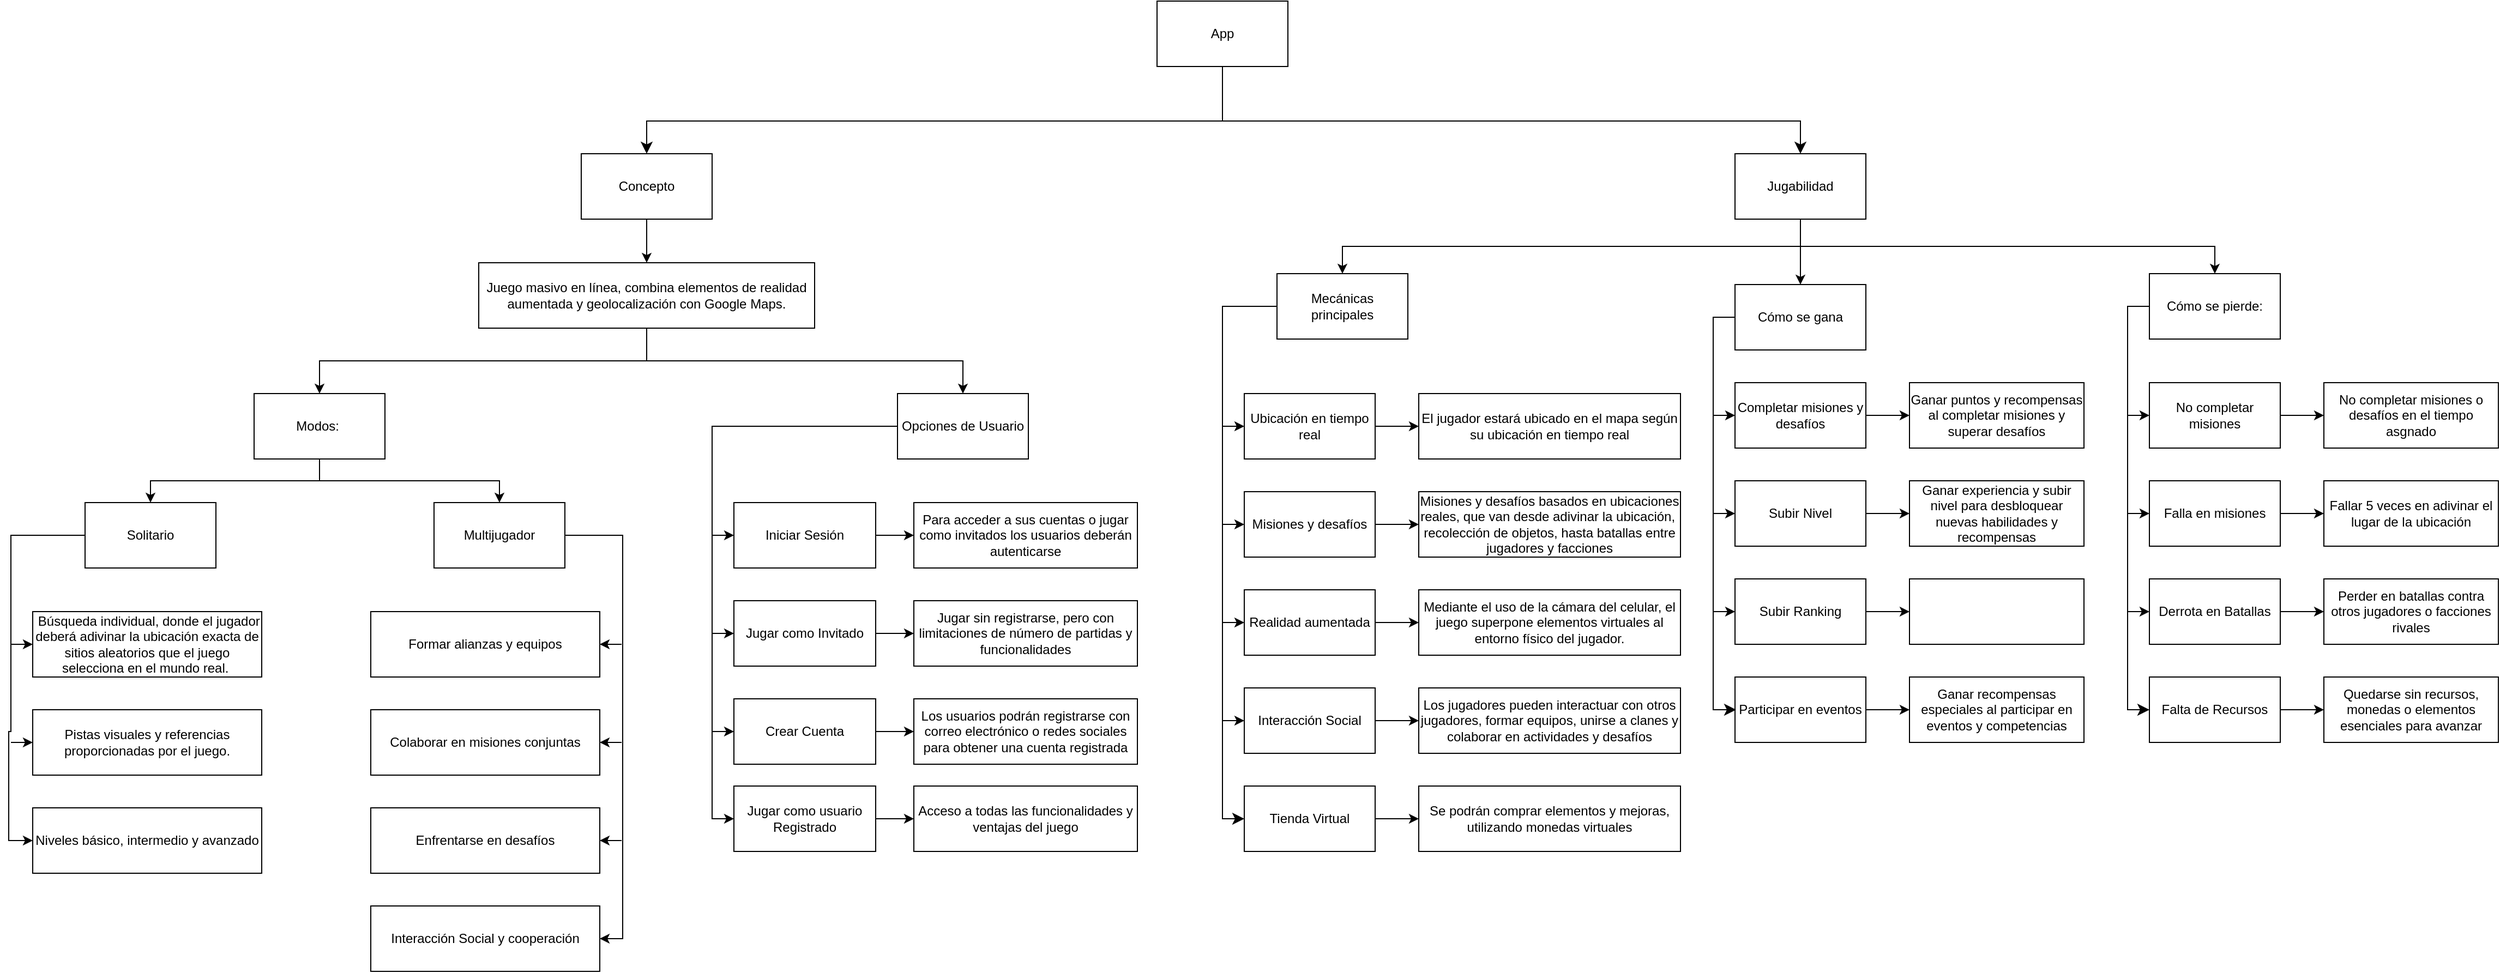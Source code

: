<mxfile version="21.6.5" type="github" pages="2">
  <diagram name="Concepto-mecanicas" id="iYAflEgv08FrfW6t4ESF">
    <mxGraphModel dx="3738" dy="2268" grid="1" gridSize="10" guides="1" tooltips="1" connect="1" arrows="1" fold="1" page="1" pageScale="1" pageWidth="827" pageHeight="1169" math="0" shadow="0">
      <root>
        <mxCell id="0" />
        <mxCell id="1" parent="0" />
        <mxCell id="pYhkyGmHYKQcwfFadzX3-3" value="" style="edgeStyle=orthogonalEdgeStyle;rounded=0;orthogonalLoop=1;jettySize=auto;html=1;" parent="1" source="pYhkyGmHYKQcwfFadzX3-1" target="pYhkyGmHYKQcwfFadzX3-2" edge="1">
          <mxGeometry relative="1" as="geometry" />
        </mxCell>
        <mxCell id="pYhkyGmHYKQcwfFadzX3-1" value="Concepto" style="rounded=0;whiteSpace=wrap;html=1;" parent="1" vertex="1">
          <mxGeometry x="-828" y="200" width="120" height="60" as="geometry" />
        </mxCell>
        <mxCell id="pYhkyGmHYKQcwfFadzX3-5" value="" style="edgeStyle=orthogonalEdgeStyle;rounded=0;orthogonalLoop=1;jettySize=auto;html=1;exitX=0.5;exitY=1;exitDx=0;exitDy=0;" parent="1" source="pYhkyGmHYKQcwfFadzX3-2" target="pYhkyGmHYKQcwfFadzX3-4" edge="1">
          <mxGeometry relative="1" as="geometry" />
        </mxCell>
        <mxCell id="pYhkyGmHYKQcwfFadzX3-60" value="" style="edgeStyle=orthogonalEdgeStyle;rounded=0;orthogonalLoop=1;jettySize=auto;html=1;exitX=0.5;exitY=1;exitDx=0;exitDy=0;" parent="1" source="pYhkyGmHYKQcwfFadzX3-2" target="pYhkyGmHYKQcwfFadzX3-59" edge="1">
          <mxGeometry relative="1" as="geometry" />
        </mxCell>
        <mxCell id="pYhkyGmHYKQcwfFadzX3-2" value="Juego masivo en línea, combina elementos de realidad aumentada y geolocalización con Google Maps." style="rounded=0;whiteSpace=wrap;html=1;" parent="1" vertex="1">
          <mxGeometry x="-922" y="300" width="308" height="60" as="geometry" />
        </mxCell>
        <mxCell id="pYhkyGmHYKQcwfFadzX3-7" value="" style="edgeStyle=orthogonalEdgeStyle;rounded=0;orthogonalLoop=1;jettySize=auto;html=1;exitX=0.5;exitY=1;exitDx=0;exitDy=0;" parent="1" source="pYhkyGmHYKQcwfFadzX3-4" target="pYhkyGmHYKQcwfFadzX3-6" edge="1">
          <mxGeometry relative="1" as="geometry" />
        </mxCell>
        <mxCell id="pYhkyGmHYKQcwfFadzX3-9" value="" style="edgeStyle=orthogonalEdgeStyle;rounded=0;orthogonalLoop=1;jettySize=auto;html=1;exitX=0.5;exitY=1;exitDx=0;exitDy=0;" parent="1" source="pYhkyGmHYKQcwfFadzX3-4" target="pYhkyGmHYKQcwfFadzX3-8" edge="1">
          <mxGeometry relative="1" as="geometry" />
        </mxCell>
        <mxCell id="pYhkyGmHYKQcwfFadzX3-4" value="Modos:&amp;nbsp;" style="whiteSpace=wrap;html=1;rounded=0;" parent="1" vertex="1">
          <mxGeometry x="-1128" y="420" width="120" height="60" as="geometry" />
        </mxCell>
        <mxCell id="pYhkyGmHYKQcwfFadzX3-11" value="" style="edgeStyle=orthogonalEdgeStyle;rounded=0;orthogonalLoop=1;jettySize=auto;html=1;entryX=0;entryY=0.5;entryDx=0;entryDy=0;exitX=0;exitY=0.5;exitDx=0;exitDy=0;" parent="1" source="pYhkyGmHYKQcwfFadzX3-6" target="pYhkyGmHYKQcwfFadzX3-47" edge="1">
          <mxGeometry relative="1" as="geometry">
            <mxPoint x="-1381" y="790" as="targetPoint" />
            <Array as="points">
              <mxPoint x="-1351" y="550" />
              <mxPoint x="-1351" y="730" />
              <mxPoint x="-1353" y="730" />
              <mxPoint x="-1353" y="830" />
            </Array>
          </mxGeometry>
        </mxCell>
        <mxCell id="pYhkyGmHYKQcwfFadzX3-6" value="Solitario" style="whiteSpace=wrap;html=1;rounded=0;" parent="1" vertex="1">
          <mxGeometry x="-1283" y="520" width="120" height="60" as="geometry" />
        </mxCell>
        <mxCell id="pYhkyGmHYKQcwfFadzX3-13" value="" style="edgeStyle=orthogonalEdgeStyle;rounded=0;orthogonalLoop=1;jettySize=auto;html=1;entryX=1;entryY=0.5;entryDx=0;entryDy=0;exitX=1;exitY=0.5;exitDx=0;exitDy=0;" parent="1" source="pYhkyGmHYKQcwfFadzX3-8" target="pYhkyGmHYKQcwfFadzX3-57" edge="1">
          <mxGeometry relative="1" as="geometry">
            <Array as="points">
              <mxPoint x="-790" y="550" />
              <mxPoint x="-790" y="920" />
            </Array>
          </mxGeometry>
        </mxCell>
        <mxCell id="pYhkyGmHYKQcwfFadzX3-8" value="Multijugador" style="whiteSpace=wrap;html=1;rounded=0;" parent="1" vertex="1">
          <mxGeometry x="-963" y="520" width="120" height="60" as="geometry" />
        </mxCell>
        <mxCell id="pYhkyGmHYKQcwfFadzX3-14" value="App" style="rounded=0;whiteSpace=wrap;html=1;" parent="1" vertex="1">
          <mxGeometry x="-300" y="60" width="120" height="60" as="geometry" />
        </mxCell>
        <mxCell id="pYhkyGmHYKQcwfFadzX3-17" value="" style="edgeStyle=segmentEdgeStyle;endArrow=classic;html=1;curved=0;rounded=0;endSize=8;startSize=8;entryX=0.5;entryY=0;entryDx=0;entryDy=0;exitX=0.5;exitY=1;exitDx=0;exitDy=0;" parent="1" source="pYhkyGmHYKQcwfFadzX3-14" target="pYhkyGmHYKQcwfFadzX3-1" edge="1">
          <mxGeometry width="50" height="50" relative="1" as="geometry">
            <mxPoint x="-450" y="440" as="sourcePoint" />
            <mxPoint x="-400" y="390" as="targetPoint" />
            <Array as="points">
              <mxPoint x="-240" y="170" />
              <mxPoint x="-768" y="170" />
            </Array>
          </mxGeometry>
        </mxCell>
        <mxCell id="pYhkyGmHYKQcwfFadzX3-93" value="" style="edgeStyle=orthogonalEdgeStyle;rounded=0;orthogonalLoop=1;jettySize=auto;html=1;exitX=0.5;exitY=1;exitDx=0;exitDy=0;" parent="1" source="pYhkyGmHYKQcwfFadzX3-18" target="pYhkyGmHYKQcwfFadzX3-92" edge="1">
          <mxGeometry relative="1" as="geometry" />
        </mxCell>
        <mxCell id="pYhkyGmHYKQcwfFadzX3-95" value="" style="edgeStyle=orthogonalEdgeStyle;rounded=0;orthogonalLoop=1;jettySize=auto;html=1;exitX=0.5;exitY=1;exitDx=0;exitDy=0;" parent="1" source="pYhkyGmHYKQcwfFadzX3-18" target="pYhkyGmHYKQcwfFadzX3-94" edge="1">
          <mxGeometry relative="1" as="geometry" />
        </mxCell>
        <mxCell id="pYhkyGmHYKQcwfFadzX3-97" value="" style="edgeStyle=orthogonalEdgeStyle;rounded=0;orthogonalLoop=1;jettySize=auto;html=1;" parent="1" source="pYhkyGmHYKQcwfFadzX3-18" target="pYhkyGmHYKQcwfFadzX3-96" edge="1">
          <mxGeometry relative="1" as="geometry" />
        </mxCell>
        <mxCell id="pYhkyGmHYKQcwfFadzX3-18" value="Jugabilidad" style="rounded=0;whiteSpace=wrap;html=1;" parent="1" vertex="1">
          <mxGeometry x="230" y="200" width="120" height="60" as="geometry" />
        </mxCell>
        <mxCell id="pYhkyGmHYKQcwfFadzX3-19" value="" style="edgeStyle=segmentEdgeStyle;endArrow=classic;html=1;curved=0;rounded=0;endSize=8;startSize=8;exitX=0.5;exitY=1;exitDx=0;exitDy=0;entryX=0.5;entryY=0;entryDx=0;entryDy=0;" parent="1" source="pYhkyGmHYKQcwfFadzX3-14" target="pYhkyGmHYKQcwfFadzX3-18" edge="1">
          <mxGeometry width="50" height="50" relative="1" as="geometry">
            <mxPoint x="-190" y="390" as="sourcePoint" />
            <mxPoint x="-140" y="340" as="targetPoint" />
            <Array as="points">
              <mxPoint x="-240" y="170" />
              <mxPoint x="290" y="170" />
            </Array>
          </mxGeometry>
        </mxCell>
        <mxCell id="pYhkyGmHYKQcwfFadzX3-23" value="" style="edgeStyle=orthogonalEdgeStyle;rounded=0;orthogonalLoop=1;jettySize=auto;html=1;" parent="1" source="pYhkyGmHYKQcwfFadzX3-20" target="pYhkyGmHYKQcwfFadzX3-22" edge="1">
          <mxGeometry relative="1" as="geometry" />
        </mxCell>
        <mxCell id="pYhkyGmHYKQcwfFadzX3-20" value="Ubicación en tiempo real" style="whiteSpace=wrap;html=1;rounded=0;" parent="1" vertex="1">
          <mxGeometry x="-220" y="420" width="120" height="60" as="geometry" />
        </mxCell>
        <mxCell id="pYhkyGmHYKQcwfFadzX3-22" value="El jugador estará ubicado en el mapa según su ubicación en tiempo real" style="whiteSpace=wrap;html=1;rounded=0;" parent="1" vertex="1">
          <mxGeometry x="-60" y="420" width="240" height="60" as="geometry" />
        </mxCell>
        <mxCell id="pYhkyGmHYKQcwfFadzX3-32" value="" style="edgeStyle=orthogonalEdgeStyle;rounded=0;orthogonalLoop=1;jettySize=auto;html=1;" parent="1" source="pYhkyGmHYKQcwfFadzX3-26" target="pYhkyGmHYKQcwfFadzX3-31" edge="1">
          <mxGeometry relative="1" as="geometry" />
        </mxCell>
        <mxCell id="pYhkyGmHYKQcwfFadzX3-26" value="Misiones y desafíos" style="whiteSpace=wrap;html=1;rounded=0;" parent="1" vertex="1">
          <mxGeometry x="-220" y="510" width="120" height="60" as="geometry" />
        </mxCell>
        <mxCell id="pYhkyGmHYKQcwfFadzX3-34" value="" style="edgeStyle=orthogonalEdgeStyle;rounded=0;orthogonalLoop=1;jettySize=auto;html=1;" parent="1" source="pYhkyGmHYKQcwfFadzX3-27" target="pYhkyGmHYKQcwfFadzX3-33" edge="1">
          <mxGeometry relative="1" as="geometry" />
        </mxCell>
        <mxCell id="pYhkyGmHYKQcwfFadzX3-27" value="Realidad aumentada" style="whiteSpace=wrap;html=1;rounded=0;" parent="1" vertex="1">
          <mxGeometry x="-220" y="600" width="120" height="60" as="geometry" />
        </mxCell>
        <mxCell id="pYhkyGmHYKQcwfFadzX3-36" value="" style="edgeStyle=orthogonalEdgeStyle;rounded=0;orthogonalLoop=1;jettySize=auto;html=1;" parent="1" source="pYhkyGmHYKQcwfFadzX3-28" target="pYhkyGmHYKQcwfFadzX3-35" edge="1">
          <mxGeometry relative="1" as="geometry" />
        </mxCell>
        <mxCell id="pYhkyGmHYKQcwfFadzX3-28" value="Interacción Social" style="whiteSpace=wrap;html=1;rounded=0;" parent="1" vertex="1">
          <mxGeometry x="-220" y="690" width="120" height="60" as="geometry" />
        </mxCell>
        <mxCell id="pYhkyGmHYKQcwfFadzX3-38" value="" style="edgeStyle=orthogonalEdgeStyle;rounded=0;orthogonalLoop=1;jettySize=auto;html=1;" parent="1" source="pYhkyGmHYKQcwfFadzX3-29" target="pYhkyGmHYKQcwfFadzX3-37" edge="1">
          <mxGeometry relative="1" as="geometry" />
        </mxCell>
        <mxCell id="pYhkyGmHYKQcwfFadzX3-29" value="Tienda Virtual" style="whiteSpace=wrap;html=1;rounded=0;" parent="1" vertex="1">
          <mxGeometry x="-220" y="780" width="120" height="60" as="geometry" />
        </mxCell>
        <mxCell id="pYhkyGmHYKQcwfFadzX3-31" value="Misiones y desafíos basados en ubicaciones reales, que van desde adivinar la ubicación,&amp;nbsp; recolección de objetos, hasta batallas entre jugadores y facciones" style="whiteSpace=wrap;html=1;rounded=0;" parent="1" vertex="1">
          <mxGeometry x="-60" y="510" width="240" height="60" as="geometry" />
        </mxCell>
        <mxCell id="pYhkyGmHYKQcwfFadzX3-33" value="Mediante el uso de la cámara del celular, el juego superpone elementos virtuales al entorno físico del jugador." style="whiteSpace=wrap;html=1;rounded=0;" parent="1" vertex="1">
          <mxGeometry x="-60" y="600" width="240" height="60" as="geometry" />
        </mxCell>
        <mxCell id="pYhkyGmHYKQcwfFadzX3-35" value="Los jugadores pueden interactuar con otros jugadores, formar equipos, unirse a clanes y colaborar en actividades y desafíos" style="whiteSpace=wrap;html=1;rounded=0;" parent="1" vertex="1">
          <mxGeometry x="-60" y="690" width="240" height="60" as="geometry" />
        </mxCell>
        <mxCell id="pYhkyGmHYKQcwfFadzX3-37" value="Se podrán comprar elementos y mejoras, utilizando monedas virtuales" style="whiteSpace=wrap;html=1;rounded=0;" parent="1" vertex="1">
          <mxGeometry x="-60" y="780" width="240" height="60" as="geometry" />
        </mxCell>
        <mxCell id="pYhkyGmHYKQcwfFadzX3-39" value="" style="endArrow=classic;html=1;rounded=0;entryX=0;entryY=0.5;entryDx=0;entryDy=0;" parent="1" target="pYhkyGmHYKQcwfFadzX3-20" edge="1">
          <mxGeometry width="50" height="50" relative="1" as="geometry">
            <mxPoint x="-240" y="450" as="sourcePoint" />
            <mxPoint x="300" y="520" as="targetPoint" />
          </mxGeometry>
        </mxCell>
        <mxCell id="pYhkyGmHYKQcwfFadzX3-40" value="" style="endArrow=classic;html=1;rounded=0;entryX=0;entryY=0.5;entryDx=0;entryDy=0;" parent="1" target="pYhkyGmHYKQcwfFadzX3-26" edge="1">
          <mxGeometry width="50" height="50" relative="1" as="geometry">
            <mxPoint x="-240" y="540" as="sourcePoint" />
            <mxPoint x="-40" y="580" as="targetPoint" />
          </mxGeometry>
        </mxCell>
        <mxCell id="pYhkyGmHYKQcwfFadzX3-41" value="" style="endArrow=classic;html=1;rounded=0;entryX=0;entryY=0.5;entryDx=0;entryDy=0;" parent="1" target="pYhkyGmHYKQcwfFadzX3-27" edge="1">
          <mxGeometry width="50" height="50" relative="1" as="geometry">
            <mxPoint x="-240" y="630" as="sourcePoint" />
            <mxPoint x="-40" y="580" as="targetPoint" />
          </mxGeometry>
        </mxCell>
        <mxCell id="pYhkyGmHYKQcwfFadzX3-42" value="" style="endArrow=classic;html=1;rounded=0;entryX=0;entryY=0.5;entryDx=0;entryDy=0;" parent="1" target="pYhkyGmHYKQcwfFadzX3-28" edge="1">
          <mxGeometry width="50" height="50" relative="1" as="geometry">
            <mxPoint x="-240" y="720" as="sourcePoint" />
            <mxPoint x="-40" y="710" as="targetPoint" />
          </mxGeometry>
        </mxCell>
        <mxCell id="pYhkyGmHYKQcwfFadzX3-43" value="&amp;nbsp;Búsqueda individual, donde el jugador deberá adivinar la ubicación exacta de sitios aleatorios que el juego selecciona en el mundo real.&amp;nbsp;" style="whiteSpace=wrap;html=1;rounded=0;" parent="1" vertex="1">
          <mxGeometry x="-1331" y="620" width="210" height="60" as="geometry" />
        </mxCell>
        <mxCell id="pYhkyGmHYKQcwfFadzX3-44" value="Pistas visuales y referencias proporcionadas por el juego." style="whiteSpace=wrap;html=1;rounded=0;" parent="1" vertex="1">
          <mxGeometry x="-1331" y="710" width="210" height="60" as="geometry" />
        </mxCell>
        <mxCell id="pYhkyGmHYKQcwfFadzX3-47" value="Niveles básico, intermedio y avanzado" style="whiteSpace=wrap;html=1;rounded=0;" parent="1" vertex="1">
          <mxGeometry x="-1331" y="800" width="210" height="60" as="geometry" />
        </mxCell>
        <mxCell id="pYhkyGmHYKQcwfFadzX3-48" value="" style="endArrow=classic;html=1;rounded=0;entryX=0;entryY=0.5;entryDx=0;entryDy=0;" parent="1" target="pYhkyGmHYKQcwfFadzX3-43" edge="1">
          <mxGeometry width="50" height="50" relative="1" as="geometry">
            <mxPoint x="-1351" y="650" as="sourcePoint" />
            <mxPoint x="-811" y="720" as="targetPoint" />
          </mxGeometry>
        </mxCell>
        <mxCell id="pYhkyGmHYKQcwfFadzX3-49" value="" style="endArrow=classic;html=1;rounded=0;entryX=0;entryY=0.5;entryDx=0;entryDy=0;" parent="1" target="pYhkyGmHYKQcwfFadzX3-44" edge="1">
          <mxGeometry width="50" height="50" relative="1" as="geometry">
            <mxPoint x="-1351" y="740" as="sourcePoint" />
            <mxPoint x="-1151" y="780" as="targetPoint" />
          </mxGeometry>
        </mxCell>
        <mxCell id="pYhkyGmHYKQcwfFadzX3-52" value="Formar alianzas y equipos" style="whiteSpace=wrap;html=1;rounded=0;" parent="1" vertex="1">
          <mxGeometry x="-1021" y="620" width="210" height="60" as="geometry" />
        </mxCell>
        <mxCell id="pYhkyGmHYKQcwfFadzX3-53" value="Colaborar en misiones conjuntas" style="whiteSpace=wrap;html=1;rounded=0;" parent="1" vertex="1">
          <mxGeometry x="-1021" y="710" width="210" height="60" as="geometry" />
        </mxCell>
        <mxCell id="pYhkyGmHYKQcwfFadzX3-54" value="Enfrentarse en desafíos" style="whiteSpace=wrap;html=1;rounded=0;" parent="1" vertex="1">
          <mxGeometry x="-1021" y="800" width="210" height="60" as="geometry" />
        </mxCell>
        <mxCell id="pYhkyGmHYKQcwfFadzX3-55" value="" style="endArrow=classic;html=1;rounded=0;entryX=1;entryY=0.5;entryDx=0;entryDy=0;" parent="1" target="pYhkyGmHYKQcwfFadzX3-52" edge="1">
          <mxGeometry width="50" height="50" relative="1" as="geometry">
            <mxPoint x="-791" y="650" as="sourcePoint" />
            <mxPoint x="-501" y="720" as="targetPoint" />
          </mxGeometry>
        </mxCell>
        <mxCell id="pYhkyGmHYKQcwfFadzX3-56" value="" style="endArrow=classic;html=1;rounded=0;entryX=1;entryY=0.5;entryDx=0;entryDy=0;" parent="1" target="pYhkyGmHYKQcwfFadzX3-53" edge="1">
          <mxGeometry width="50" height="50" relative="1" as="geometry">
            <mxPoint x="-791" y="740" as="sourcePoint" />
            <mxPoint x="-841" y="780" as="targetPoint" />
          </mxGeometry>
        </mxCell>
        <mxCell id="pYhkyGmHYKQcwfFadzX3-57" value="Interacción Social y cooperación" style="whiteSpace=wrap;html=1;rounded=0;" parent="1" vertex="1">
          <mxGeometry x="-1021" y="890" width="210" height="60" as="geometry" />
        </mxCell>
        <mxCell id="pYhkyGmHYKQcwfFadzX3-58" value="" style="endArrow=classic;html=1;rounded=0;entryX=1;entryY=0.5;entryDx=0;entryDy=0;" parent="1" target="pYhkyGmHYKQcwfFadzX3-54" edge="1">
          <mxGeometry width="50" height="50" relative="1" as="geometry">
            <mxPoint x="-791" y="830" as="sourcePoint" />
            <mxPoint x="-801" y="750" as="targetPoint" />
          </mxGeometry>
        </mxCell>
        <mxCell id="pYhkyGmHYKQcwfFadzX3-73" value="" style="edgeStyle=orthogonalEdgeStyle;rounded=0;orthogonalLoop=1;jettySize=auto;html=1;entryX=0;entryY=0.5;entryDx=0;entryDy=0;exitX=0;exitY=0.5;exitDx=0;exitDy=0;" parent="1" source="pYhkyGmHYKQcwfFadzX3-59" target="pYhkyGmHYKQcwfFadzX3-72" edge="1">
          <mxGeometry relative="1" as="geometry" />
        </mxCell>
        <mxCell id="pYhkyGmHYKQcwfFadzX3-59" value="Opciones de Usuario" style="whiteSpace=wrap;html=1;rounded=0;" parent="1" vertex="1">
          <mxGeometry x="-538" y="420" width="120" height="60" as="geometry" />
        </mxCell>
        <mxCell id="pYhkyGmHYKQcwfFadzX3-91" value="" style="edgeStyle=orthogonalEdgeStyle;rounded=0;orthogonalLoop=1;jettySize=auto;html=1;" parent="1" source="pYhkyGmHYKQcwfFadzX3-72" target="pYhkyGmHYKQcwfFadzX3-90" edge="1">
          <mxGeometry relative="1" as="geometry" />
        </mxCell>
        <mxCell id="pYhkyGmHYKQcwfFadzX3-72" value="Jugar como usuario Registrado" style="whiteSpace=wrap;html=1;rounded=0;" parent="1" vertex="1">
          <mxGeometry x="-688" y="780" width="130" height="60" as="geometry" />
        </mxCell>
        <mxCell id="pYhkyGmHYKQcwfFadzX3-85" value="" style="edgeStyle=orthogonalEdgeStyle;rounded=0;orthogonalLoop=1;jettySize=auto;html=1;" parent="1" source="pYhkyGmHYKQcwfFadzX3-78" target="pYhkyGmHYKQcwfFadzX3-84" edge="1">
          <mxGeometry relative="1" as="geometry" />
        </mxCell>
        <mxCell id="pYhkyGmHYKQcwfFadzX3-78" value="Iniciar Sesión" style="whiteSpace=wrap;html=1;rounded=0;" parent="1" vertex="1">
          <mxGeometry x="-688" y="520" width="130" height="60" as="geometry" />
        </mxCell>
        <mxCell id="pYhkyGmHYKQcwfFadzX3-87" value="" style="edgeStyle=orthogonalEdgeStyle;rounded=0;orthogonalLoop=1;jettySize=auto;html=1;" parent="1" source="pYhkyGmHYKQcwfFadzX3-79" target="pYhkyGmHYKQcwfFadzX3-86" edge="1">
          <mxGeometry relative="1" as="geometry" />
        </mxCell>
        <mxCell id="pYhkyGmHYKQcwfFadzX3-79" value="Jugar como Invitado" style="whiteSpace=wrap;html=1;rounded=0;" parent="1" vertex="1">
          <mxGeometry x="-688" y="610" width="130" height="60" as="geometry" />
        </mxCell>
        <mxCell id="pYhkyGmHYKQcwfFadzX3-89" value="" style="edgeStyle=orthogonalEdgeStyle;rounded=0;orthogonalLoop=1;jettySize=auto;html=1;" parent="1" source="pYhkyGmHYKQcwfFadzX3-80" target="pYhkyGmHYKQcwfFadzX3-88" edge="1">
          <mxGeometry relative="1" as="geometry" />
        </mxCell>
        <mxCell id="pYhkyGmHYKQcwfFadzX3-80" value="Crear Cuenta" style="whiteSpace=wrap;html=1;rounded=0;" parent="1" vertex="1">
          <mxGeometry x="-688" y="700" width="130" height="60" as="geometry" />
        </mxCell>
        <mxCell id="pYhkyGmHYKQcwfFadzX3-81" value="" style="endArrow=classic;html=1;rounded=0;entryX=0;entryY=0.5;entryDx=0;entryDy=0;" parent="1" target="pYhkyGmHYKQcwfFadzX3-78" edge="1">
          <mxGeometry width="50" height="50" relative="1" as="geometry">
            <mxPoint x="-708" y="550" as="sourcePoint" />
            <mxPoint x="-168" y="620" as="targetPoint" />
          </mxGeometry>
        </mxCell>
        <mxCell id="pYhkyGmHYKQcwfFadzX3-82" value="" style="endArrow=classic;html=1;rounded=0;entryX=0;entryY=0.5;entryDx=0;entryDy=0;" parent="1" target="pYhkyGmHYKQcwfFadzX3-79" edge="1">
          <mxGeometry width="50" height="50" relative="1" as="geometry">
            <mxPoint x="-708" y="640" as="sourcePoint" />
            <mxPoint x="-508" y="680" as="targetPoint" />
          </mxGeometry>
        </mxCell>
        <mxCell id="pYhkyGmHYKQcwfFadzX3-83" value="" style="endArrow=classic;html=1;rounded=0;entryX=0;entryY=0.5;entryDx=0;entryDy=0;" parent="1" target="pYhkyGmHYKQcwfFadzX3-80" edge="1">
          <mxGeometry width="50" height="50" relative="1" as="geometry">
            <mxPoint x="-708" y="730" as="sourcePoint" />
            <mxPoint x="-678" y="560" as="targetPoint" />
          </mxGeometry>
        </mxCell>
        <mxCell id="pYhkyGmHYKQcwfFadzX3-84" value="Para acceder a sus cuentas o jugar como invitados los usuarios deberán autenticarse" style="whiteSpace=wrap;html=1;rounded=0;" parent="1" vertex="1">
          <mxGeometry x="-523" y="520" width="205" height="60" as="geometry" />
        </mxCell>
        <mxCell id="pYhkyGmHYKQcwfFadzX3-86" value="Jugar sin registrarse, pero con limitaciones de número de partidas y funcionalidades" style="whiteSpace=wrap;html=1;rounded=0;" parent="1" vertex="1">
          <mxGeometry x="-523" y="610" width="205" height="60" as="geometry" />
        </mxCell>
        <mxCell id="pYhkyGmHYKQcwfFadzX3-88" value="Los usuarios podrán registrarse con correo electrónico o redes sociales para obtener una cuenta registrada" style="whiteSpace=wrap;html=1;rounded=0;" parent="1" vertex="1">
          <mxGeometry x="-523" y="700" width="205" height="60" as="geometry" />
        </mxCell>
        <mxCell id="pYhkyGmHYKQcwfFadzX3-90" value="Acceso a todas las funcionalidades y ventajas del juego" style="whiteSpace=wrap;html=1;rounded=0;" parent="1" vertex="1">
          <mxGeometry x="-523" y="780" width="205" height="60" as="geometry" />
        </mxCell>
        <mxCell id="pYhkyGmHYKQcwfFadzX3-92" value="Mecánicas principales" style="whiteSpace=wrap;html=1;rounded=0;" parent="1" vertex="1">
          <mxGeometry x="-190" y="310" width="120" height="60" as="geometry" />
        </mxCell>
        <mxCell id="pYhkyGmHYKQcwfFadzX3-94" value="Cómo se pierde:" style="whiteSpace=wrap;html=1;rounded=0;" parent="1" vertex="1">
          <mxGeometry x="610" y="310" width="120" height="60" as="geometry" />
        </mxCell>
        <mxCell id="pYhkyGmHYKQcwfFadzX3-96" value="Cómo se gana" style="whiteSpace=wrap;html=1;rounded=0;" parent="1" vertex="1">
          <mxGeometry x="230" y="320" width="120" height="60" as="geometry" />
        </mxCell>
        <mxCell id="pYhkyGmHYKQcwfFadzX3-98" value="" style="edgeStyle=segmentEdgeStyle;endArrow=classic;html=1;curved=0;rounded=0;endSize=8;startSize=8;entryX=0;entryY=0.5;entryDx=0;entryDy=0;exitX=0;exitY=0.5;exitDx=0;exitDy=0;" parent="1" source="pYhkyGmHYKQcwfFadzX3-92" target="pYhkyGmHYKQcwfFadzX3-29" edge="1">
          <mxGeometry width="50" height="50" relative="1" as="geometry">
            <mxPoint x="-60" y="530" as="sourcePoint" />
            <mxPoint x="-10" y="480" as="targetPoint" />
            <Array as="points">
              <mxPoint x="-240" y="340" />
              <mxPoint x="-240" y="810" />
            </Array>
          </mxGeometry>
        </mxCell>
        <mxCell id="pYhkyGmHYKQcwfFadzX3-110" value="" style="edgeStyle=orthogonalEdgeStyle;rounded=0;orthogonalLoop=1;jettySize=auto;html=1;" parent="1" source="pYhkyGmHYKQcwfFadzX3-99" target="pYhkyGmHYKQcwfFadzX3-109" edge="1">
          <mxGeometry relative="1" as="geometry" />
        </mxCell>
        <mxCell id="pYhkyGmHYKQcwfFadzX3-99" value="Completar misiones y desafíos" style="whiteSpace=wrap;html=1;rounded=0;" parent="1" vertex="1">
          <mxGeometry x="230" y="410" width="120" height="60" as="geometry" />
        </mxCell>
        <mxCell id="pYhkyGmHYKQcwfFadzX3-112" value="" style="edgeStyle=orthogonalEdgeStyle;rounded=0;orthogonalLoop=1;jettySize=auto;html=1;" parent="1" source="pYhkyGmHYKQcwfFadzX3-100" target="pYhkyGmHYKQcwfFadzX3-111" edge="1">
          <mxGeometry relative="1" as="geometry" />
        </mxCell>
        <mxCell id="pYhkyGmHYKQcwfFadzX3-100" value="Subir Nivel" style="whiteSpace=wrap;html=1;rounded=0;" parent="1" vertex="1">
          <mxGeometry x="230" y="500" width="120" height="60" as="geometry" />
        </mxCell>
        <mxCell id="pYhkyGmHYKQcwfFadzX3-114" value="" style="edgeStyle=orthogonalEdgeStyle;rounded=0;orthogonalLoop=1;jettySize=auto;html=1;" parent="1" source="pYhkyGmHYKQcwfFadzX3-101" target="pYhkyGmHYKQcwfFadzX3-113" edge="1">
          <mxGeometry relative="1" as="geometry" />
        </mxCell>
        <mxCell id="pYhkyGmHYKQcwfFadzX3-101" value="Subir Ranking" style="whiteSpace=wrap;html=1;rounded=0;" parent="1" vertex="1">
          <mxGeometry x="230" y="590" width="120" height="60" as="geometry" />
        </mxCell>
        <mxCell id="pYhkyGmHYKQcwfFadzX3-117" value="" style="edgeStyle=orthogonalEdgeStyle;rounded=0;orthogonalLoop=1;jettySize=auto;html=1;" parent="1" source="pYhkyGmHYKQcwfFadzX3-103" target="pYhkyGmHYKQcwfFadzX3-116" edge="1">
          <mxGeometry relative="1" as="geometry" />
        </mxCell>
        <mxCell id="pYhkyGmHYKQcwfFadzX3-103" value="Participar en eventos" style="whiteSpace=wrap;html=1;rounded=0;" parent="1" vertex="1">
          <mxGeometry x="230" y="680" width="120" height="60" as="geometry" />
        </mxCell>
        <mxCell id="pYhkyGmHYKQcwfFadzX3-104" value="" style="endArrow=classic;html=1;rounded=0;entryX=0;entryY=0.5;entryDx=0;entryDy=0;" parent="1" target="pYhkyGmHYKQcwfFadzX3-99" edge="1">
          <mxGeometry width="50" height="50" relative="1" as="geometry">
            <mxPoint x="210" y="440" as="sourcePoint" />
            <mxPoint x="750" y="510" as="targetPoint" />
          </mxGeometry>
        </mxCell>
        <mxCell id="pYhkyGmHYKQcwfFadzX3-105" value="" style="endArrow=classic;html=1;rounded=0;entryX=0;entryY=0.5;entryDx=0;entryDy=0;" parent="1" target="pYhkyGmHYKQcwfFadzX3-100" edge="1">
          <mxGeometry width="50" height="50" relative="1" as="geometry">
            <mxPoint x="210" y="530" as="sourcePoint" />
            <mxPoint x="410" y="570" as="targetPoint" />
          </mxGeometry>
        </mxCell>
        <mxCell id="pYhkyGmHYKQcwfFadzX3-106" value="" style="endArrow=classic;html=1;rounded=0;entryX=0;entryY=0.5;entryDx=0;entryDy=0;" parent="1" target="pYhkyGmHYKQcwfFadzX3-101" edge="1">
          <mxGeometry width="50" height="50" relative="1" as="geometry">
            <mxPoint x="210" y="620" as="sourcePoint" />
            <mxPoint x="410" y="570" as="targetPoint" />
          </mxGeometry>
        </mxCell>
        <mxCell id="pYhkyGmHYKQcwfFadzX3-108" value="" style="edgeStyle=segmentEdgeStyle;endArrow=classic;html=1;curved=0;rounded=0;endSize=8;startSize=8;exitX=0;exitY=0.5;exitDx=0;exitDy=0;" parent="1" source="pYhkyGmHYKQcwfFadzX3-96" edge="1">
          <mxGeometry width="50" height="50" relative="1" as="geometry">
            <mxPoint x="350" y="620" as="sourcePoint" />
            <mxPoint x="231" y="710" as="targetPoint" />
            <Array as="points">
              <mxPoint x="210" y="350" />
              <mxPoint x="210" y="710" />
              <mxPoint x="231" y="710" />
            </Array>
          </mxGeometry>
        </mxCell>
        <mxCell id="pYhkyGmHYKQcwfFadzX3-109" value="Ganar puntos y recompensas al completar misiones y superar desafíos" style="whiteSpace=wrap;html=1;rounded=0;" parent="1" vertex="1">
          <mxGeometry x="390" y="410" width="160" height="60" as="geometry" />
        </mxCell>
        <mxCell id="pYhkyGmHYKQcwfFadzX3-111" value="Ganar experiencia y subir nivel para desbloquear nuevas habilidades y recompensas" style="whiteSpace=wrap;html=1;rounded=0;" parent="1" vertex="1">
          <mxGeometry x="390" y="500" width="160" height="60" as="geometry" />
        </mxCell>
        <mxCell id="pYhkyGmHYKQcwfFadzX3-113" value="" style="whiteSpace=wrap;html=1;rounded=0;" parent="1" vertex="1">
          <mxGeometry x="390" y="590" width="160" height="60" as="geometry" />
        </mxCell>
        <mxCell id="pYhkyGmHYKQcwfFadzX3-116" value="Ganar recompensas especiales al participar en eventos y competencias" style="whiteSpace=wrap;html=1;rounded=0;" parent="1" vertex="1">
          <mxGeometry x="390" y="680" width="160" height="60" as="geometry" />
        </mxCell>
        <mxCell id="pYhkyGmHYKQcwfFadzX3-118" value="" style="edgeStyle=orthogonalEdgeStyle;rounded=0;orthogonalLoop=1;jettySize=auto;html=1;" parent="1" source="pYhkyGmHYKQcwfFadzX3-119" target="pYhkyGmHYKQcwfFadzX3-129" edge="1">
          <mxGeometry relative="1" as="geometry" />
        </mxCell>
        <mxCell id="pYhkyGmHYKQcwfFadzX3-119" value="No completar misiones" style="whiteSpace=wrap;html=1;rounded=0;" parent="1" vertex="1">
          <mxGeometry x="610" y="410" width="120" height="60" as="geometry" />
        </mxCell>
        <mxCell id="pYhkyGmHYKQcwfFadzX3-120" value="" style="edgeStyle=orthogonalEdgeStyle;rounded=0;orthogonalLoop=1;jettySize=auto;html=1;" parent="1" source="pYhkyGmHYKQcwfFadzX3-121" target="pYhkyGmHYKQcwfFadzX3-130" edge="1">
          <mxGeometry relative="1" as="geometry" />
        </mxCell>
        <mxCell id="pYhkyGmHYKQcwfFadzX3-121" value="Falla en misiones" style="whiteSpace=wrap;html=1;rounded=0;" parent="1" vertex="1">
          <mxGeometry x="610" y="500" width="120" height="60" as="geometry" />
        </mxCell>
        <mxCell id="pYhkyGmHYKQcwfFadzX3-122" value="" style="edgeStyle=orthogonalEdgeStyle;rounded=0;orthogonalLoop=1;jettySize=auto;html=1;" parent="1" source="pYhkyGmHYKQcwfFadzX3-123" target="pYhkyGmHYKQcwfFadzX3-131" edge="1">
          <mxGeometry relative="1" as="geometry" />
        </mxCell>
        <mxCell id="pYhkyGmHYKQcwfFadzX3-123" value="Derrota en Batallas" style="whiteSpace=wrap;html=1;rounded=0;" parent="1" vertex="1">
          <mxGeometry x="610" y="590" width="120" height="60" as="geometry" />
        </mxCell>
        <mxCell id="pYhkyGmHYKQcwfFadzX3-124" value="" style="edgeStyle=orthogonalEdgeStyle;rounded=0;orthogonalLoop=1;jettySize=auto;html=1;" parent="1" source="pYhkyGmHYKQcwfFadzX3-125" target="pYhkyGmHYKQcwfFadzX3-132" edge="1">
          <mxGeometry relative="1" as="geometry" />
        </mxCell>
        <mxCell id="pYhkyGmHYKQcwfFadzX3-125" value="Falta de Recursos" style="whiteSpace=wrap;html=1;rounded=0;" parent="1" vertex="1">
          <mxGeometry x="610" y="680" width="120" height="60" as="geometry" />
        </mxCell>
        <mxCell id="pYhkyGmHYKQcwfFadzX3-126" value="" style="endArrow=classic;html=1;rounded=0;entryX=0;entryY=0.5;entryDx=0;entryDy=0;" parent="1" target="pYhkyGmHYKQcwfFadzX3-119" edge="1">
          <mxGeometry width="50" height="50" relative="1" as="geometry">
            <mxPoint x="590" y="440" as="sourcePoint" />
            <mxPoint x="1130" y="510" as="targetPoint" />
          </mxGeometry>
        </mxCell>
        <mxCell id="pYhkyGmHYKQcwfFadzX3-127" value="" style="endArrow=classic;html=1;rounded=0;entryX=0;entryY=0.5;entryDx=0;entryDy=0;" parent="1" target="pYhkyGmHYKQcwfFadzX3-121" edge="1">
          <mxGeometry width="50" height="50" relative="1" as="geometry">
            <mxPoint x="590" y="530" as="sourcePoint" />
            <mxPoint x="790" y="570" as="targetPoint" />
          </mxGeometry>
        </mxCell>
        <mxCell id="pYhkyGmHYKQcwfFadzX3-128" value="" style="endArrow=classic;html=1;rounded=0;entryX=0;entryY=0.5;entryDx=0;entryDy=0;" parent="1" target="pYhkyGmHYKQcwfFadzX3-123" edge="1">
          <mxGeometry width="50" height="50" relative="1" as="geometry">
            <mxPoint x="590" y="620" as="sourcePoint" />
            <mxPoint x="790" y="570" as="targetPoint" />
          </mxGeometry>
        </mxCell>
        <mxCell id="pYhkyGmHYKQcwfFadzX3-129" value="No completar misiones o desafíos en el tiempo asgnado" style="whiteSpace=wrap;html=1;rounded=0;" parent="1" vertex="1">
          <mxGeometry x="770" y="410" width="160" height="60" as="geometry" />
        </mxCell>
        <mxCell id="pYhkyGmHYKQcwfFadzX3-130" value="Fallar 5 veces en adivinar el lugar de la ubicación" style="whiteSpace=wrap;html=1;rounded=0;" parent="1" vertex="1">
          <mxGeometry x="770" y="500" width="160" height="60" as="geometry" />
        </mxCell>
        <mxCell id="pYhkyGmHYKQcwfFadzX3-131" value="Perder en batallas contra otros jugadores o facciones rivales" style="whiteSpace=wrap;html=1;rounded=0;" parent="1" vertex="1">
          <mxGeometry x="770" y="590" width="160" height="60" as="geometry" />
        </mxCell>
        <mxCell id="pYhkyGmHYKQcwfFadzX3-132" value="Quedarse sin recursos, monedas o elementos esenciales para avanzar" style="whiteSpace=wrap;html=1;rounded=0;" parent="1" vertex="1">
          <mxGeometry x="770" y="680" width="160" height="60" as="geometry" />
        </mxCell>
        <mxCell id="pYhkyGmHYKQcwfFadzX3-133" value="" style="edgeStyle=segmentEdgeStyle;endArrow=classic;html=1;curved=0;rounded=0;endSize=8;startSize=8;entryX=0;entryY=0.5;entryDx=0;entryDy=0;exitX=0;exitY=0.5;exitDx=0;exitDy=0;" parent="1" source="pYhkyGmHYKQcwfFadzX3-94" target="pYhkyGmHYKQcwfFadzX3-125" edge="1">
          <mxGeometry width="50" height="50" relative="1" as="geometry">
            <mxPoint x="600" y="650" as="sourcePoint" />
            <mxPoint x="650" y="600" as="targetPoint" />
            <Array as="points">
              <mxPoint x="590" y="340" />
              <mxPoint x="590" y="710" />
            </Array>
          </mxGeometry>
        </mxCell>
      </root>
    </mxGraphModel>
  </diagram>
  <diagram id="pk7tSVElgvrpjB-wF80W" name="Modos">
    <mxGraphModel dx="3374" dy="775" grid="1" gridSize="10" guides="1" tooltips="1" connect="1" arrows="1" fold="1" page="1" pageScale="1" pageWidth="827" pageHeight="1169" math="0" shadow="0">
      <root>
        <mxCell id="0" />
        <mxCell id="1" parent="0" />
        <mxCell id="GCobaZnJGw8W1h8jooin-105" value="" style="edgeStyle=orthogonalEdgeStyle;rounded=0;orthogonalLoop=1;jettySize=auto;html=1;" edge="1" parent="1" source="GCobaZnJGw8W1h8jooin-2" target="GCobaZnJGw8W1h8jooin-104">
          <mxGeometry relative="1" as="geometry" />
        </mxCell>
        <mxCell id="GCobaZnJGw8W1h8jooin-126" value="" style="edgeStyle=orthogonalEdgeStyle;rounded=0;orthogonalLoop=1;jettySize=auto;html=1;" edge="1" parent="1" source="GCobaZnJGw8W1h8jooin-2" target="GCobaZnJGw8W1h8jooin-104">
          <mxGeometry relative="1" as="geometry" />
        </mxCell>
        <mxCell id="GCobaZnJGw8W1h8jooin-128" value="" style="edgeStyle=orthogonalEdgeStyle;rounded=0;orthogonalLoop=1;jettySize=auto;html=1;exitX=0.5;exitY=1;exitDx=0;exitDy=0;" edge="1" parent="1" source="GCobaZnJGw8W1h8jooin-2" target="GCobaZnJGw8W1h8jooin-127">
          <mxGeometry relative="1" as="geometry" />
        </mxCell>
        <mxCell id="GCobaZnJGw8W1h8jooin-2" value="Modos" style="rounded=0;whiteSpace=wrap;html=1;" vertex="1" parent="1">
          <mxGeometry x="-300" y="180" width="120" height="60" as="geometry" />
        </mxCell>
        <mxCell id="GCobaZnJGw8W1h8jooin-3" value="" style="edgeStyle=orthogonalEdgeStyle;rounded=0;orthogonalLoop=1;jettySize=auto;html=1;exitX=0.5;exitY=1;exitDx=0;exitDy=0;" edge="1" parent="1" source="GCobaZnJGw8W1h8jooin-2" target="GCobaZnJGw8W1h8jooin-8">
          <mxGeometry relative="1" as="geometry">
            <mxPoint x="-208" y="380" as="sourcePoint" />
          </mxGeometry>
        </mxCell>
        <mxCell id="GCobaZnJGw8W1h8jooin-107" value="" style="edgeStyle=orthogonalEdgeStyle;rounded=0;orthogonalLoop=1;jettySize=auto;html=1;exitX=0.5;exitY=1;exitDx=0;exitDy=0;" edge="1" parent="1" source="GCobaZnJGw8W1h8jooin-8" target="GCobaZnJGw8W1h8jooin-106">
          <mxGeometry relative="1" as="geometry" />
        </mxCell>
        <mxCell id="GCobaZnJGw8W1h8jooin-8" value="El último Superviviete" style="whiteSpace=wrap;html=1;rounded=0;" vertex="1" parent="1">
          <mxGeometry x="-840" y="350" width="120" height="60" as="geometry" />
        </mxCell>
        <mxCell id="GCobaZnJGw8W1h8jooin-158" value="" style="edgeStyle=orthogonalEdgeStyle;rounded=0;orthogonalLoop=1;jettySize=auto;html=1;" edge="1" parent="1" source="GCobaZnJGw8W1h8jooin-13" target="GCobaZnJGw8W1h8jooin-2">
          <mxGeometry relative="1" as="geometry" />
        </mxCell>
        <mxCell id="GCobaZnJGw8W1h8jooin-13" value="Cómo se juega" style="rounded=0;whiteSpace=wrap;html=1;" vertex="1" parent="1">
          <mxGeometry x="-300" y="60" width="120" height="60" as="geometry" />
        </mxCell>
        <mxCell id="GCobaZnJGw8W1h8jooin-106" value="Descripción" style="whiteSpace=wrap;html=1;rounded=0;" vertex="1" parent="1">
          <mxGeometry x="-940" y="480" width="120" height="60" as="geometry" />
        </mxCell>
        <mxCell id="GCobaZnJGw8W1h8jooin-118" value="" style="edgeStyle=orthogonalEdgeStyle;rounded=0;orthogonalLoop=1;jettySize=auto;html=1;" edge="1" parent="1" source="GCobaZnJGw8W1h8jooin-109" target="GCobaZnJGw8W1h8jooin-117">
          <mxGeometry relative="1" as="geometry" />
        </mxCell>
        <mxCell id="GCobaZnJGw8W1h8jooin-116" value="" style="edgeStyle=orthogonalEdgeStyle;rounded=0;orthogonalLoop=1;jettySize=auto;html=1;" edge="1" parent="1" source="GCobaZnJGw8W1h8jooin-111" target="GCobaZnJGw8W1h8jooin-115">
          <mxGeometry relative="1" as="geometry" />
        </mxCell>
        <mxCell id="GCobaZnJGw8W1h8jooin-113" value="&amp;nbsp;Un grupo de x cantidad de personas se enfrentará en una sala virtual. El objetivo es convertirse en el último superviviente al superar diversas rondas de desafíos. Cada ronda, un porcentaje de jugadores menos acertados será eliminado, hasta llegar a una emocionante final 1 vs 1 en la última ronda." style="whiteSpace=wrap;html=1;rounded=0;" vertex="1" parent="1">
          <mxGeometry x="-798" y="470" width="340" height="80" as="geometry" />
        </mxCell>
        <mxCell id="GCobaZnJGw8W1h8jooin-115" value="4 rondas en total, con una fase final mano a mano." style="whiteSpace=wrap;html=1;rounded=0;" vertex="1" parent="1">
          <mxGeometry x="-798" y="575" width="338" height="60" as="geometry" />
        </mxCell>
        <mxCell id="GCobaZnJGw8W1h8jooin-119" value="" style="edgeStyle=orthogonalEdgeStyle;rounded=0;orthogonalLoop=1;jettySize=auto;html=1;" edge="1" parent="1" source="GCobaZnJGw8W1h8jooin-106" target="GCobaZnJGw8W1h8jooin-111">
          <mxGeometry relative="1" as="geometry">
            <mxPoint x="-880" y="540" as="sourcePoint" />
            <mxPoint x="-790" y="740" as="targetPoint" />
          </mxGeometry>
        </mxCell>
        <mxCell id="GCobaZnJGw8W1h8jooin-111" value="Cantidad de Rondas" style="rounded=0;whiteSpace=wrap;html=1;" vertex="1" parent="1">
          <mxGeometry x="-940" y="575" width="120" height="60" as="geometry" />
        </mxCell>
        <mxCell id="GCobaZnJGw8W1h8jooin-120" value="" style="edgeStyle=orthogonalEdgeStyle;rounded=0;orthogonalLoop=1;jettySize=auto;html=1;" edge="1" parent="1" source="GCobaZnJGw8W1h8jooin-111" target="GCobaZnJGw8W1h8jooin-109">
          <mxGeometry relative="1" as="geometry">
            <mxPoint x="-880" y="635" as="sourcePoint" />
            <mxPoint x="-790" y="740" as="targetPoint" />
          </mxGeometry>
        </mxCell>
        <mxCell id="GCobaZnJGw8W1h8jooin-109" value="Reglas" style="rounded=0;whiteSpace=wrap;html=1;" vertex="1" parent="1">
          <mxGeometry x="-940" y="670" width="120" height="60" as="geometry" />
        </mxCell>
        <mxCell id="GCobaZnJGw8W1h8jooin-121" value="" style="edgeStyle=orthogonalEdgeStyle;rounded=0;orthogonalLoop=1;jettySize=auto;html=1;" edge="1" parent="1" source="GCobaZnJGw8W1h8jooin-109" target="GCobaZnJGw8W1h8jooin-117">
          <mxGeometry relative="1" as="geometry">
            <mxPoint x="-820" y="680" as="sourcePoint" />
            <mxPoint x="-628" y="540" as="targetPoint" />
          </mxGeometry>
        </mxCell>
        <mxCell id="GCobaZnJGw8W1h8jooin-117" value="Los jugadores deben responder rápidamente y de manera precisa a preguntas o desafíos basados en ubicaciones reales." style="whiteSpace=wrap;html=1;rounded=0;" vertex="1" parent="1">
          <mxGeometry x="-798" y="660" width="338" height="80" as="geometry" />
        </mxCell>
        <mxCell id="GCobaZnJGw8W1h8jooin-122" value="" style="endArrow=classic;html=1;rounded=0;entryX=0;entryY=0.5;entryDx=0;entryDy=0;exitX=1;exitY=0.5;exitDx=0;exitDy=0;" edge="1" parent="1" source="GCobaZnJGw8W1h8jooin-106" target="GCobaZnJGw8W1h8jooin-113">
          <mxGeometry width="50" height="50" relative="1" as="geometry">
            <mxPoint x="-630" y="540" as="sourcePoint" />
            <mxPoint x="-580" y="490" as="targetPoint" />
          </mxGeometry>
        </mxCell>
        <mxCell id="GCobaZnJGw8W1h8jooin-123" value="" style="edgeStyle=orthogonalEdgeStyle;rounded=0;orthogonalLoop=1;jettySize=auto;html=1;exitX=0.5;exitY=1;exitDx=0;exitDy=0;" edge="1" parent="1" source="GCobaZnJGw8W1h8jooin-2" target="GCobaZnJGw8W1h8jooin-104">
          <mxGeometry relative="1" as="geometry">
            <mxPoint x="-208" y="280" as="sourcePoint" />
            <mxPoint x="82" y="440" as="targetPoint" />
          </mxGeometry>
        </mxCell>
        <mxCell id="GCobaZnJGw8W1h8jooin-143" value="" style="edgeStyle=orthogonalEdgeStyle;rounded=0;orthogonalLoop=1;jettySize=auto;html=1;" edge="1" parent="1" source="GCobaZnJGw8W1h8jooin-104" target="GCobaZnJGw8W1h8jooin-129">
          <mxGeometry relative="1" as="geometry" />
        </mxCell>
        <mxCell id="GCobaZnJGw8W1h8jooin-104" value="Normal" style="whiteSpace=wrap;html=1;rounded=0;" vertex="1" parent="1">
          <mxGeometry x="-299" y="350" width="120" height="60" as="geometry" />
        </mxCell>
        <mxCell id="GCobaZnJGw8W1h8jooin-156" value="" style="edgeStyle=orthogonalEdgeStyle;rounded=0;orthogonalLoop=1;jettySize=auto;html=1;entryX=0.5;entryY=0;entryDx=0;entryDy=0;" edge="1" parent="1" source="GCobaZnJGw8W1h8jooin-127" target="GCobaZnJGw8W1h8jooin-144">
          <mxGeometry relative="1" as="geometry" />
        </mxCell>
        <mxCell id="GCobaZnJGw8W1h8jooin-127" value="Ranked" style="whiteSpace=wrap;html=1;rounded=0;" vertex="1" parent="1">
          <mxGeometry x="272" y="350" width="120" height="60" as="geometry" />
        </mxCell>
        <mxCell id="GCobaZnJGw8W1h8jooin-129" value="Descripción" style="whiteSpace=wrap;html=1;rounded=0;" vertex="1" parent="1">
          <mxGeometry x="-376" y="470" width="120" height="60" as="geometry" />
        </mxCell>
        <mxCell id="GCobaZnJGw8W1h8jooin-130" value="" style="edgeStyle=orthogonalEdgeStyle;rounded=0;orthogonalLoop=1;jettySize=auto;html=1;" edge="1" parent="1" source="GCobaZnJGw8W1h8jooin-137" target="GCobaZnJGw8W1h8jooin-139">
          <mxGeometry relative="1" as="geometry" />
        </mxCell>
        <mxCell id="GCobaZnJGw8W1h8jooin-131" value="" style="edgeStyle=orthogonalEdgeStyle;rounded=0;orthogonalLoop=1;jettySize=auto;html=1;" edge="1" parent="1" source="GCobaZnJGw8W1h8jooin-135" target="GCobaZnJGw8W1h8jooin-133">
          <mxGeometry relative="1" as="geometry" />
        </mxCell>
        <mxCell id="GCobaZnJGw8W1h8jooin-132" value="En este modo, los jugadores pueden unirse a partidas con un máximo de 10 jugadores. A lo largo de 5 rondas, los participantes deberán responder preguntas o adivinar ubicaciones basadas en la información proporcionada por el juego." style="whiteSpace=wrap;html=1;rounded=0;" vertex="1" parent="1">
          <mxGeometry x="-234" y="460" width="340" height="80" as="geometry" />
        </mxCell>
        <mxCell id="GCobaZnJGw8W1h8jooin-133" value="Los puntos obtenidos en cada ronda dependerán de la rapidez y precisión de las respuestas, así como de la cercanía a la ubicación objetivo." style="whiteSpace=wrap;html=1;rounded=0;" vertex="1" parent="1">
          <mxGeometry x="-234" y="565" width="338" height="60" as="geometry" />
        </mxCell>
        <mxCell id="GCobaZnJGw8W1h8jooin-134" value="" style="edgeStyle=orthogonalEdgeStyle;rounded=0;orthogonalLoop=1;jettySize=auto;html=1;" edge="1" parent="1" source="GCobaZnJGw8W1h8jooin-129" target="GCobaZnJGw8W1h8jooin-135">
          <mxGeometry relative="1" as="geometry">
            <mxPoint x="-316" y="530" as="sourcePoint" />
            <mxPoint x="-226" y="730" as="targetPoint" />
          </mxGeometry>
        </mxCell>
        <mxCell id="GCobaZnJGw8W1h8jooin-135" value="Puntuación" style="rounded=0;whiteSpace=wrap;html=1;" vertex="1" parent="1">
          <mxGeometry x="-376" y="565" width="120" height="60" as="geometry" />
        </mxCell>
        <mxCell id="GCobaZnJGw8W1h8jooin-136" value="" style="edgeStyle=orthogonalEdgeStyle;rounded=0;orthogonalLoop=1;jettySize=auto;html=1;" edge="1" parent="1" source="GCobaZnJGw8W1h8jooin-135" target="GCobaZnJGw8W1h8jooin-137">
          <mxGeometry relative="1" as="geometry">
            <mxPoint x="-316" y="625" as="sourcePoint" />
            <mxPoint x="-226" y="730" as="targetPoint" />
          </mxGeometry>
        </mxCell>
        <mxCell id="GCobaZnJGw8W1h8jooin-137" value="Ganador" style="rounded=0;whiteSpace=wrap;html=1;" vertex="1" parent="1">
          <mxGeometry x="-376" y="660" width="120" height="60" as="geometry" />
        </mxCell>
        <mxCell id="GCobaZnJGw8W1h8jooin-138" value="" style="edgeStyle=orthogonalEdgeStyle;rounded=0;orthogonalLoop=1;jettySize=auto;html=1;" edge="1" parent="1" source="GCobaZnJGw8W1h8jooin-137" target="GCobaZnJGw8W1h8jooin-139">
          <mxGeometry relative="1" as="geometry">
            <mxPoint x="-256" y="670" as="sourcePoint" />
            <mxPoint x="-64" y="530" as="targetPoint" />
          </mxGeometry>
        </mxCell>
        <mxCell id="GCobaZnJGw8W1h8jooin-139" value="Al finalizar las 5 rondas, el jugador con más puntos será el ganador." style="whiteSpace=wrap;html=1;rounded=0;" vertex="1" parent="1">
          <mxGeometry x="-234" y="650" width="338" height="80" as="geometry" />
        </mxCell>
        <mxCell id="GCobaZnJGw8W1h8jooin-140" value="" style="endArrow=classic;html=1;rounded=0;entryX=0;entryY=0.5;entryDx=0;entryDy=0;exitX=1;exitY=0.5;exitDx=0;exitDy=0;" edge="1" parent="1" source="GCobaZnJGw8W1h8jooin-129" target="GCobaZnJGw8W1h8jooin-132">
          <mxGeometry width="50" height="50" relative="1" as="geometry">
            <mxPoint x="-66" y="530" as="sourcePoint" />
            <mxPoint x="-16" y="480" as="targetPoint" />
          </mxGeometry>
        </mxCell>
        <mxCell id="GCobaZnJGw8W1h8jooin-144" value="Descripción" style="whiteSpace=wrap;html=1;rounded=0;" vertex="1" parent="1">
          <mxGeometry x="200" y="460" width="120" height="60" as="geometry" />
        </mxCell>
        <mxCell id="GCobaZnJGw8W1h8jooin-146" value="" style="edgeStyle=orthogonalEdgeStyle;rounded=0;orthogonalLoop=1;jettySize=auto;html=1;" edge="1" parent="1" source="GCobaZnJGw8W1h8jooin-150" target="GCobaZnJGw8W1h8jooin-148">
          <mxGeometry relative="1" as="geometry" />
        </mxCell>
        <mxCell id="GCobaZnJGw8W1h8jooin-147" value="Este modo de juego es similar al Modo Normal, pero las partidas están clasificadas y tienen un enfoque competitivo. Los jugadores tienen la oportunidad de subir su ranking al participar en estas partidas clasificadas." style="whiteSpace=wrap;html=1;rounded=0;" vertex="1" parent="1">
          <mxGeometry x="342" y="450" width="340" height="80" as="geometry" />
        </mxCell>
        <mxCell id="GCobaZnJGw8W1h8jooin-148" value="El sistema de emparejamiento en el Modo Ranked asegura que los jugadores se enfrenten a otros con un ranking similar al suyo, lo que crea un ambiente competitivo y desafiante." style="whiteSpace=wrap;html=1;rounded=0;" vertex="1" parent="1">
          <mxGeometry x="342" y="555" width="338" height="60" as="geometry" />
        </mxCell>
        <mxCell id="GCobaZnJGw8W1h8jooin-149" value="" style="edgeStyle=orthogonalEdgeStyle;rounded=0;orthogonalLoop=1;jettySize=auto;html=1;" edge="1" parent="1" source="GCobaZnJGw8W1h8jooin-144" target="GCobaZnJGw8W1h8jooin-150">
          <mxGeometry relative="1" as="geometry">
            <mxPoint x="260" y="520" as="sourcePoint" />
            <mxPoint x="350" y="720" as="targetPoint" />
          </mxGeometry>
        </mxCell>
        <mxCell id="GCobaZnJGw8W1h8jooin-150" value="Emparejamiento" style="rounded=0;whiteSpace=wrap;html=1;" vertex="1" parent="1">
          <mxGeometry x="200" y="555" width="120" height="60" as="geometry" />
        </mxCell>
        <mxCell id="GCobaZnJGw8W1h8jooin-155" value="" style="endArrow=classic;html=1;rounded=0;entryX=0;entryY=0.5;entryDx=0;entryDy=0;exitX=1;exitY=0.5;exitDx=0;exitDy=0;" edge="1" parent="1" source="GCobaZnJGw8W1h8jooin-144" target="GCobaZnJGw8W1h8jooin-147">
          <mxGeometry width="50" height="50" relative="1" as="geometry">
            <mxPoint x="510" y="520" as="sourcePoint" />
            <mxPoint x="560" y="470" as="targetPoint" />
          </mxGeometry>
        </mxCell>
      </root>
    </mxGraphModel>
  </diagram>
</mxfile>
